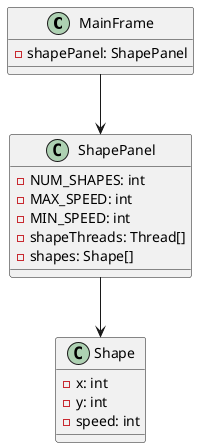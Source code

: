@startuml

class MainFrame {
    - shapePanel: ShapePanel
}

class ShapePanel {
    - NUM_SHAPES: int
    - MAX_SPEED: int
    - MIN_SPEED: int
    - shapeThreads: Thread[]
    - shapes: Shape[]
}

class Shape {
    - x: int
    - y: int
    - speed: int
}

MainFrame --> ShapePanel
ShapePanel --> Shape

@enduml
